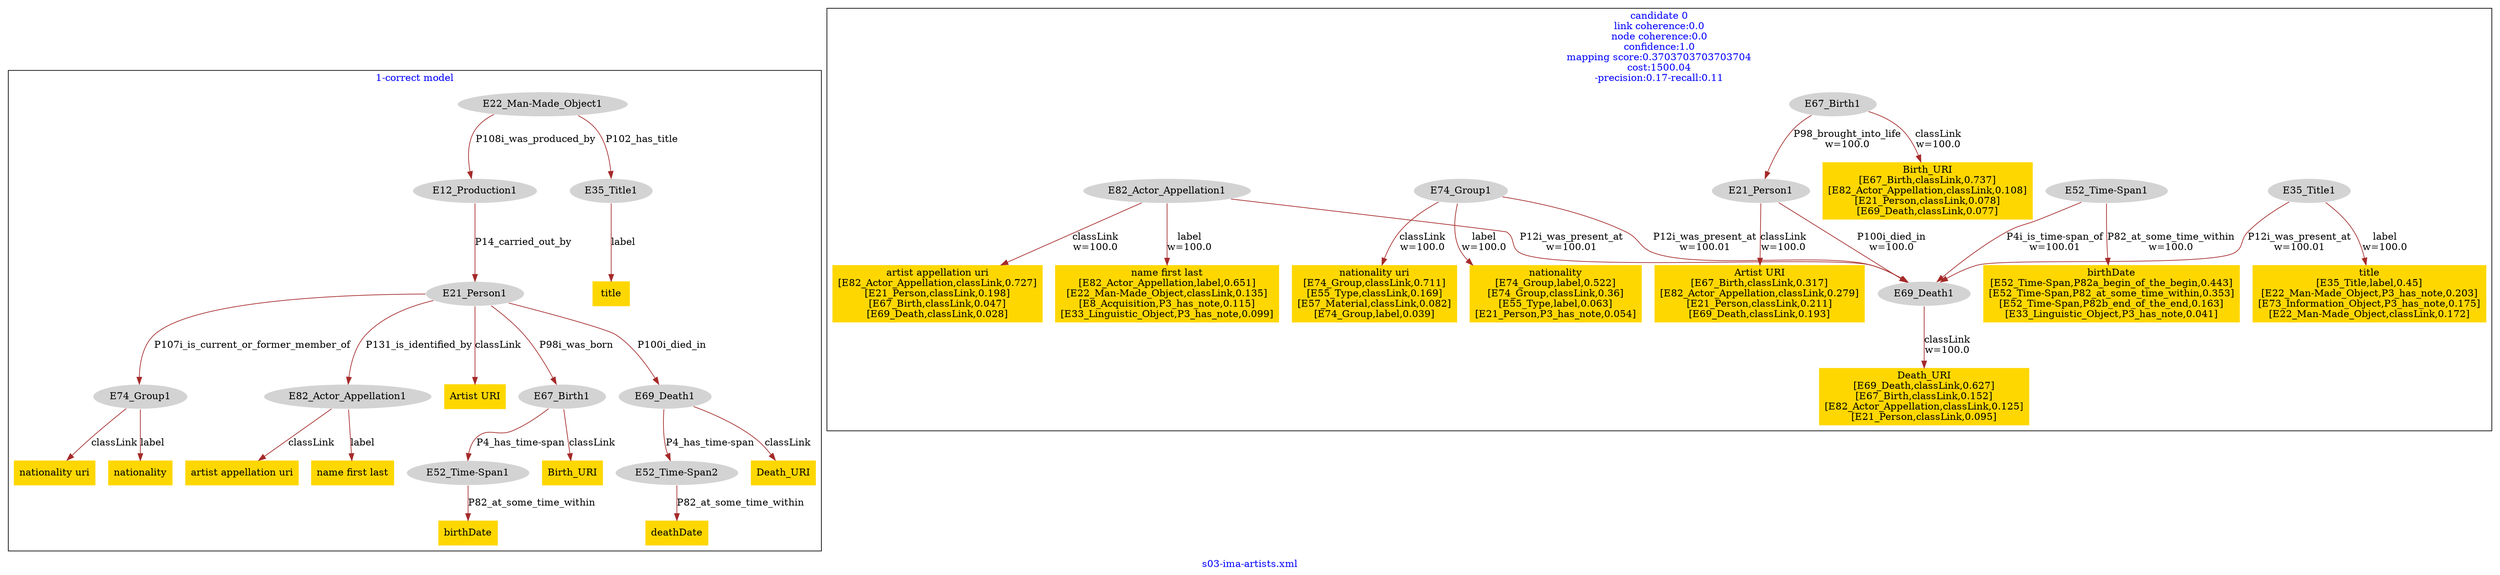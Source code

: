 digraph n0 {
fontcolor="blue"
remincross="true"
label="s03-ima-artists.xml"
subgraph cluster_0 {
label="1-correct model"
n2[style="filled",color="white",fillcolor="lightgray",label="E12_Production1"];
n3[style="filled",color="white",fillcolor="lightgray",label="E21_Person1"];
n4[style="filled",color="white",fillcolor="lightgray",label="E67_Birth1"];
n5[style="filled",color="white",fillcolor="lightgray",label="E69_Death1"];
n6[style="filled",color="white",fillcolor="lightgray",label="E74_Group1"];
n7[style="filled",color="white",fillcolor="lightgray",label="E82_Actor_Appellation1"];
n8[style="filled",color="white",fillcolor="lightgray",label="E22_Man-Made_Object1"];
n9[style="filled",color="white",fillcolor="lightgray",label="E35_Title1"];
n10[style="filled",color="white",fillcolor="lightgray",label="E52_Time-Span1"];
n11[style="filled",color="white",fillcolor="lightgray",label="E52_Time-Span2"];
n12[shape="plaintext",style="filled",fillcolor="gold",label="nationality uri"];
n13[shape="plaintext",style="filled",fillcolor="gold",label="nationality"];
n14[shape="plaintext",style="filled",fillcolor="gold",label="Birth_URI"];
n15[shape="plaintext",style="filled",fillcolor="gold",label="title"];
n16[shape="plaintext",style="filled",fillcolor="gold",label="birthDate"];
n17[shape="plaintext",style="filled",fillcolor="gold",label="Artist URI"];
n18[shape="plaintext",style="filled",fillcolor="gold",label="Death_URI"];
n19[shape="plaintext",style="filled",fillcolor="gold",label="artist appellation uri"];
n20[shape="plaintext",style="filled",fillcolor="gold",label="name first last"];
n21[shape="plaintext",style="filled",fillcolor="gold",label="deathDate"];
}
subgraph cluster_1 {
label="candidate 0\nlink coherence:0.0\nnode coherence:0.0\nconfidence:1.0\nmapping score:0.3703703703703704\ncost:1500.04\n-precision:0.17-recall:0.11"
n23[style="filled",color="white",fillcolor="lightgray",label="E21_Person1"];
n24[shape="plaintext",style="filled",fillcolor="gold",label="Artist URI\n[E67_Birth,classLink,0.317]\n[E82_Actor_Appellation,classLink,0.279]\n[E21_Person,classLink,0.211]\n[E69_Death,classLink,0.193]"];
n25[style="filled",color="white",fillcolor="lightgray",label="E35_Title1"];
n26[shape="plaintext",style="filled",fillcolor="gold",label="title\n[E35_Title,label,0.45]\n[E22_Man-Made_Object,P3_has_note,0.203]\n[E73_Information_Object,P3_has_note,0.175]\n[E22_Man-Made_Object,classLink,0.172]"];
n27[style="filled",color="white",fillcolor="lightgray",label="E52_Time-Span1"];
n28[shape="plaintext",style="filled",fillcolor="gold",label="birthDate\n[E52_Time-Span,P82a_begin_of_the_begin,0.443]\n[E52_Time-Span,P82_at_some_time_within,0.353]\n[E52_Time-Span,P82b_end_of_the_end,0.163]\n[E33_Linguistic_Object,P3_has_note,0.041]"];
n29[style="filled",color="white",fillcolor="lightgray",label="E67_Birth1"];
n30[shape="plaintext",style="filled",fillcolor="gold",label="Birth_URI\n[E67_Birth,classLink,0.737]\n[E82_Actor_Appellation,classLink,0.108]\n[E21_Person,classLink,0.078]\n[E69_Death,classLink,0.077]"];
n31[style="filled",color="white",fillcolor="lightgray",label="E69_Death1"];
n32[shape="plaintext",style="filled",fillcolor="gold",label="Death_URI\n[E69_Death,classLink,0.627]\n[E67_Birth,classLink,0.152]\n[E82_Actor_Appellation,classLink,0.125]\n[E21_Person,classLink,0.095]"];
n33[style="filled",color="white",fillcolor="lightgray",label="E74_Group1"];
n34[shape="plaintext",style="filled",fillcolor="gold",label="nationality uri\n[E74_Group,classLink,0.711]\n[E55_Type,classLink,0.169]\n[E57_Material,classLink,0.082]\n[E74_Group,label,0.039]"];
n35[shape="plaintext",style="filled",fillcolor="gold",label="nationality\n[E74_Group,label,0.522]\n[E74_Group,classLink,0.36]\n[E55_Type,label,0.063]\n[E21_Person,P3_has_note,0.054]"];
n36[style="filled",color="white",fillcolor="lightgray",label="E82_Actor_Appellation1"];
n37[shape="plaintext",style="filled",fillcolor="gold",label="artist appellation uri\n[E82_Actor_Appellation,classLink,0.727]\n[E21_Person,classLink,0.198]\n[E67_Birth,classLink,0.047]\n[E69_Death,classLink,0.028]"];
n38[shape="plaintext",style="filled",fillcolor="gold",label="name first last\n[E82_Actor_Appellation,label,0.651]\n[E22_Man-Made_Object,classLink,0.135]\n[E8_Acquisition,P3_has_note,0.115]\n[E33_Linguistic_Object,P3_has_note,0.099]"];
}
n2 -> n3[color="brown",fontcolor="black",label="P14_carried_out_by"]
n3 -> n4[color="brown",fontcolor="black",label="P98i_was_born"]
n3 -> n5[color="brown",fontcolor="black",label="P100i_died_in"]
n3 -> n6[color="brown",fontcolor="black",label="P107i_is_current_or_former_member_of"]
n3 -> n7[color="brown",fontcolor="black",label="P131_is_identified_by"]
n8 -> n2[color="brown",fontcolor="black",label="P108i_was_produced_by"]
n8 -> n9[color="brown",fontcolor="black",label="P102_has_title"]
n4 -> n10[color="brown",fontcolor="black",label="P4_has_time-span"]
n5 -> n11[color="brown",fontcolor="black",label="P4_has_time-span"]
n6 -> n12[color="brown",fontcolor="black",label="classLink"]
n6 -> n13[color="brown",fontcolor="black",label="label"]
n4 -> n14[color="brown",fontcolor="black",label="classLink"]
n9 -> n15[color="brown",fontcolor="black",label="label"]
n10 -> n16[color="brown",fontcolor="black",label="P82_at_some_time_within"]
n3 -> n17[color="brown",fontcolor="black",label="classLink"]
n5 -> n18[color="brown",fontcolor="black",label="classLink"]
n7 -> n19[color="brown",fontcolor="black",label="classLink"]
n7 -> n20[color="brown",fontcolor="black",label="label"]
n11 -> n21[color="brown",fontcolor="black",label="P82_at_some_time_within"]
n23 -> n24[color="brown",fontcolor="black",label="classLink\nw=100.0"]
n25 -> n26[color="brown",fontcolor="black",label="label\nw=100.0"]
n27 -> n28[color="brown",fontcolor="black",label="P82_at_some_time_within\nw=100.0"]
n29 -> n30[color="brown",fontcolor="black",label="classLink\nw=100.0"]
n31 -> n32[color="brown",fontcolor="black",label="classLink\nw=100.0"]
n33 -> n34[color="brown",fontcolor="black",label="classLink\nw=100.0"]
n33 -> n35[color="brown",fontcolor="black",label="label\nw=100.0"]
n36 -> n37[color="brown",fontcolor="black",label="classLink\nw=100.0"]
n36 -> n38[color="brown",fontcolor="black",label="label\nw=100.0"]
n23 -> n31[color="brown",fontcolor="black",label="P100i_died_in\nw=100.0"]
n25 -> n31[color="brown",fontcolor="black",label="P12i_was_present_at\nw=100.01"]
n27 -> n31[color="brown",fontcolor="black",label="P4i_is_time-span_of\nw=100.01"]
n29 -> n23[color="brown",fontcolor="black",label="P98_brought_into_life\nw=100.0"]
n33 -> n31[color="brown",fontcolor="black",label="P12i_was_present_at\nw=100.01"]
n36 -> n31[color="brown",fontcolor="black",label="P12i_was_present_at\nw=100.01"]
}
